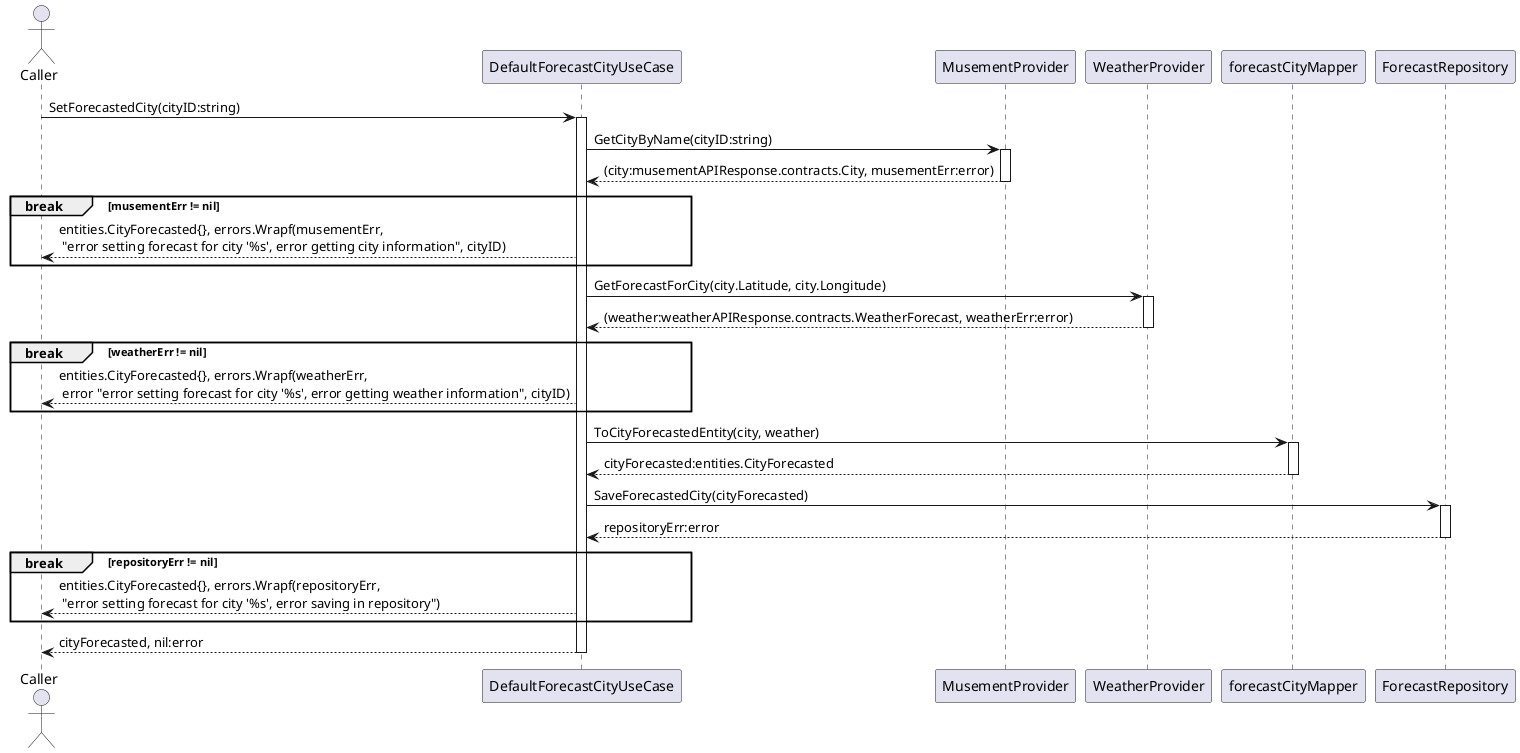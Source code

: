 @startuml

actor Caller as C
participant DefaultForecastCityUseCase as UC
participant MusementProvider as MP
participant WeatherProvider as WP
participant forecastCityMapper as M
participant ForecastRepository as R

C -> UC : SetForecastedCity(cityID:string)
activate UC
    UC -> MP : GetCityByName(cityID:string)
    activate MP
        UC <-- MP : (city:musementAPIResponse.contracts.City, musementErr:error)
    deactivate
    break musementErr != nil
        UC --> C : entities.CityForecasted{}, errors.Wrapf(musementErr,\n "error setting forecast for city '%s', error getting city information", cityID)
    end
    UC -> WP : GetForecastForCity(city.Latitude, city.Longitude)
    activate WP
        UC <-- WP : (weather:weatherAPIResponse.contracts.WeatherForecast, weatherErr:error)
    deactivate
    break weatherErr != nil
        UC --> C : entities.CityForecasted{}, errors.Wrapf(weatherErr,\n error "error setting forecast for city '%s', error getting weather information", cityID)
    end
    UC -> M : ToCityForecastedEntity(city, weather)
    activate M
        UC <-- M : cityForecasted:entities.CityForecasted
    deactivate
    UC -> R : SaveForecastedCity(cityForecasted)
    activate R
        UC <-- R : repositoryErr:error
    deactivate
    break repositoryErr != nil
        UC --> C :  entities.CityForecasted{}, errors.Wrapf(repositoryErr,\n "error setting forecast for city '%s', error saving in repository")
    end
    UC --> C : cityForecasted, nil:error
deactivate

@enduml
